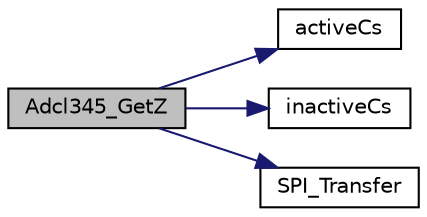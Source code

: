 digraph "Adcl345_GetZ"
{
 // LATEX_PDF_SIZE
  edge [fontname="Helvetica",fontsize="10",labelfontname="Helvetica",labelfontsize="10"];
  node [fontname="Helvetica",fontsize="10",shape=record];
  rankdir="LR";
  Node1 [label="Adcl345_GetZ",height=0.2,width=0.4,color="black", fillcolor="grey75", style="filled", fontcolor="black",tooltip="Gets the 2 byte Z values of the accelerometer."];
  Node1 -> Node2 [color="midnightblue",fontsize="10",style="solid",fontname="Helvetica"];
  Node2 [label="activeCs",height=0.2,width=0.4,color="black", fillcolor="white", style="filled",URL="$d3/dab/adxl345_8c.html#a4300ec3d0be9e3b86d78ba4d3609bde8",tooltip=" "];
  Node1 -> Node3 [color="midnightblue",fontsize="10",style="solid",fontname="Helvetica"];
  Node3 [label="inactiveCs",height=0.2,width=0.4,color="black", fillcolor="white", style="filled",URL="$d3/dab/adxl345_8c.html#ae3c31de4a09999824971ec65ac7988b9",tooltip=" "];
  Node1 -> Node4 [color="midnightblue",fontsize="10",style="solid",fontname="Helvetica"];
  Node4 [label="SPI_Transfer",height=0.2,width=0.4,color="black", fillcolor="white", style="filled",URL="$df/d5b/group__ADXL345__Public__Functions.html#ga7d00c98b1764bcf04695997fe1b02a79",tooltip="Transfers bits in wich the spi is in contact to."];
}
